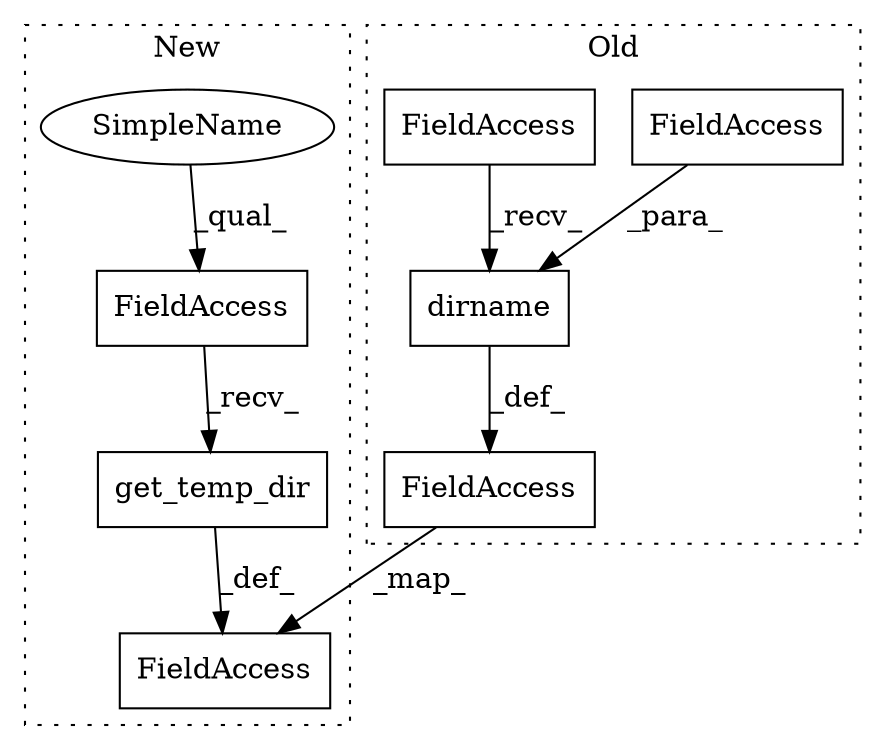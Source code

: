 digraph G {
subgraph cluster0 {
1 [label="dirname" a="32" s="1583,1599" l="8,1" shape="box"];
2 [label="FieldAccess" a="22" s="1591" l="8" shape="box"];
4 [label="FieldAccess" a="22" s="1575" l="7" shape="box"];
7 [label="FieldAccess" a="22" s="1546" l="28" shape="box"];
label = "Old";
style="dotted";
}
subgraph cluster1 {
3 [label="FieldAccess" a="22" s="1580" l="15" shape="box"];
5 [label="get_temp_dir" a="32" s="1596" l="14" shape="box"];
6 [label="FieldAccess" a="22" s="1551" l="28" shape="box"];
8 [label="SimpleName" a="42" s="1580" l="10" shape="ellipse"];
label = "New";
style="dotted";
}
1 -> 7 [label="_def_"];
2 -> 1 [label="_para_"];
3 -> 5 [label="_recv_"];
4 -> 1 [label="_recv_"];
5 -> 6 [label="_def_"];
7 -> 6 [label="_map_"];
8 -> 3 [label="_qual_"];
}